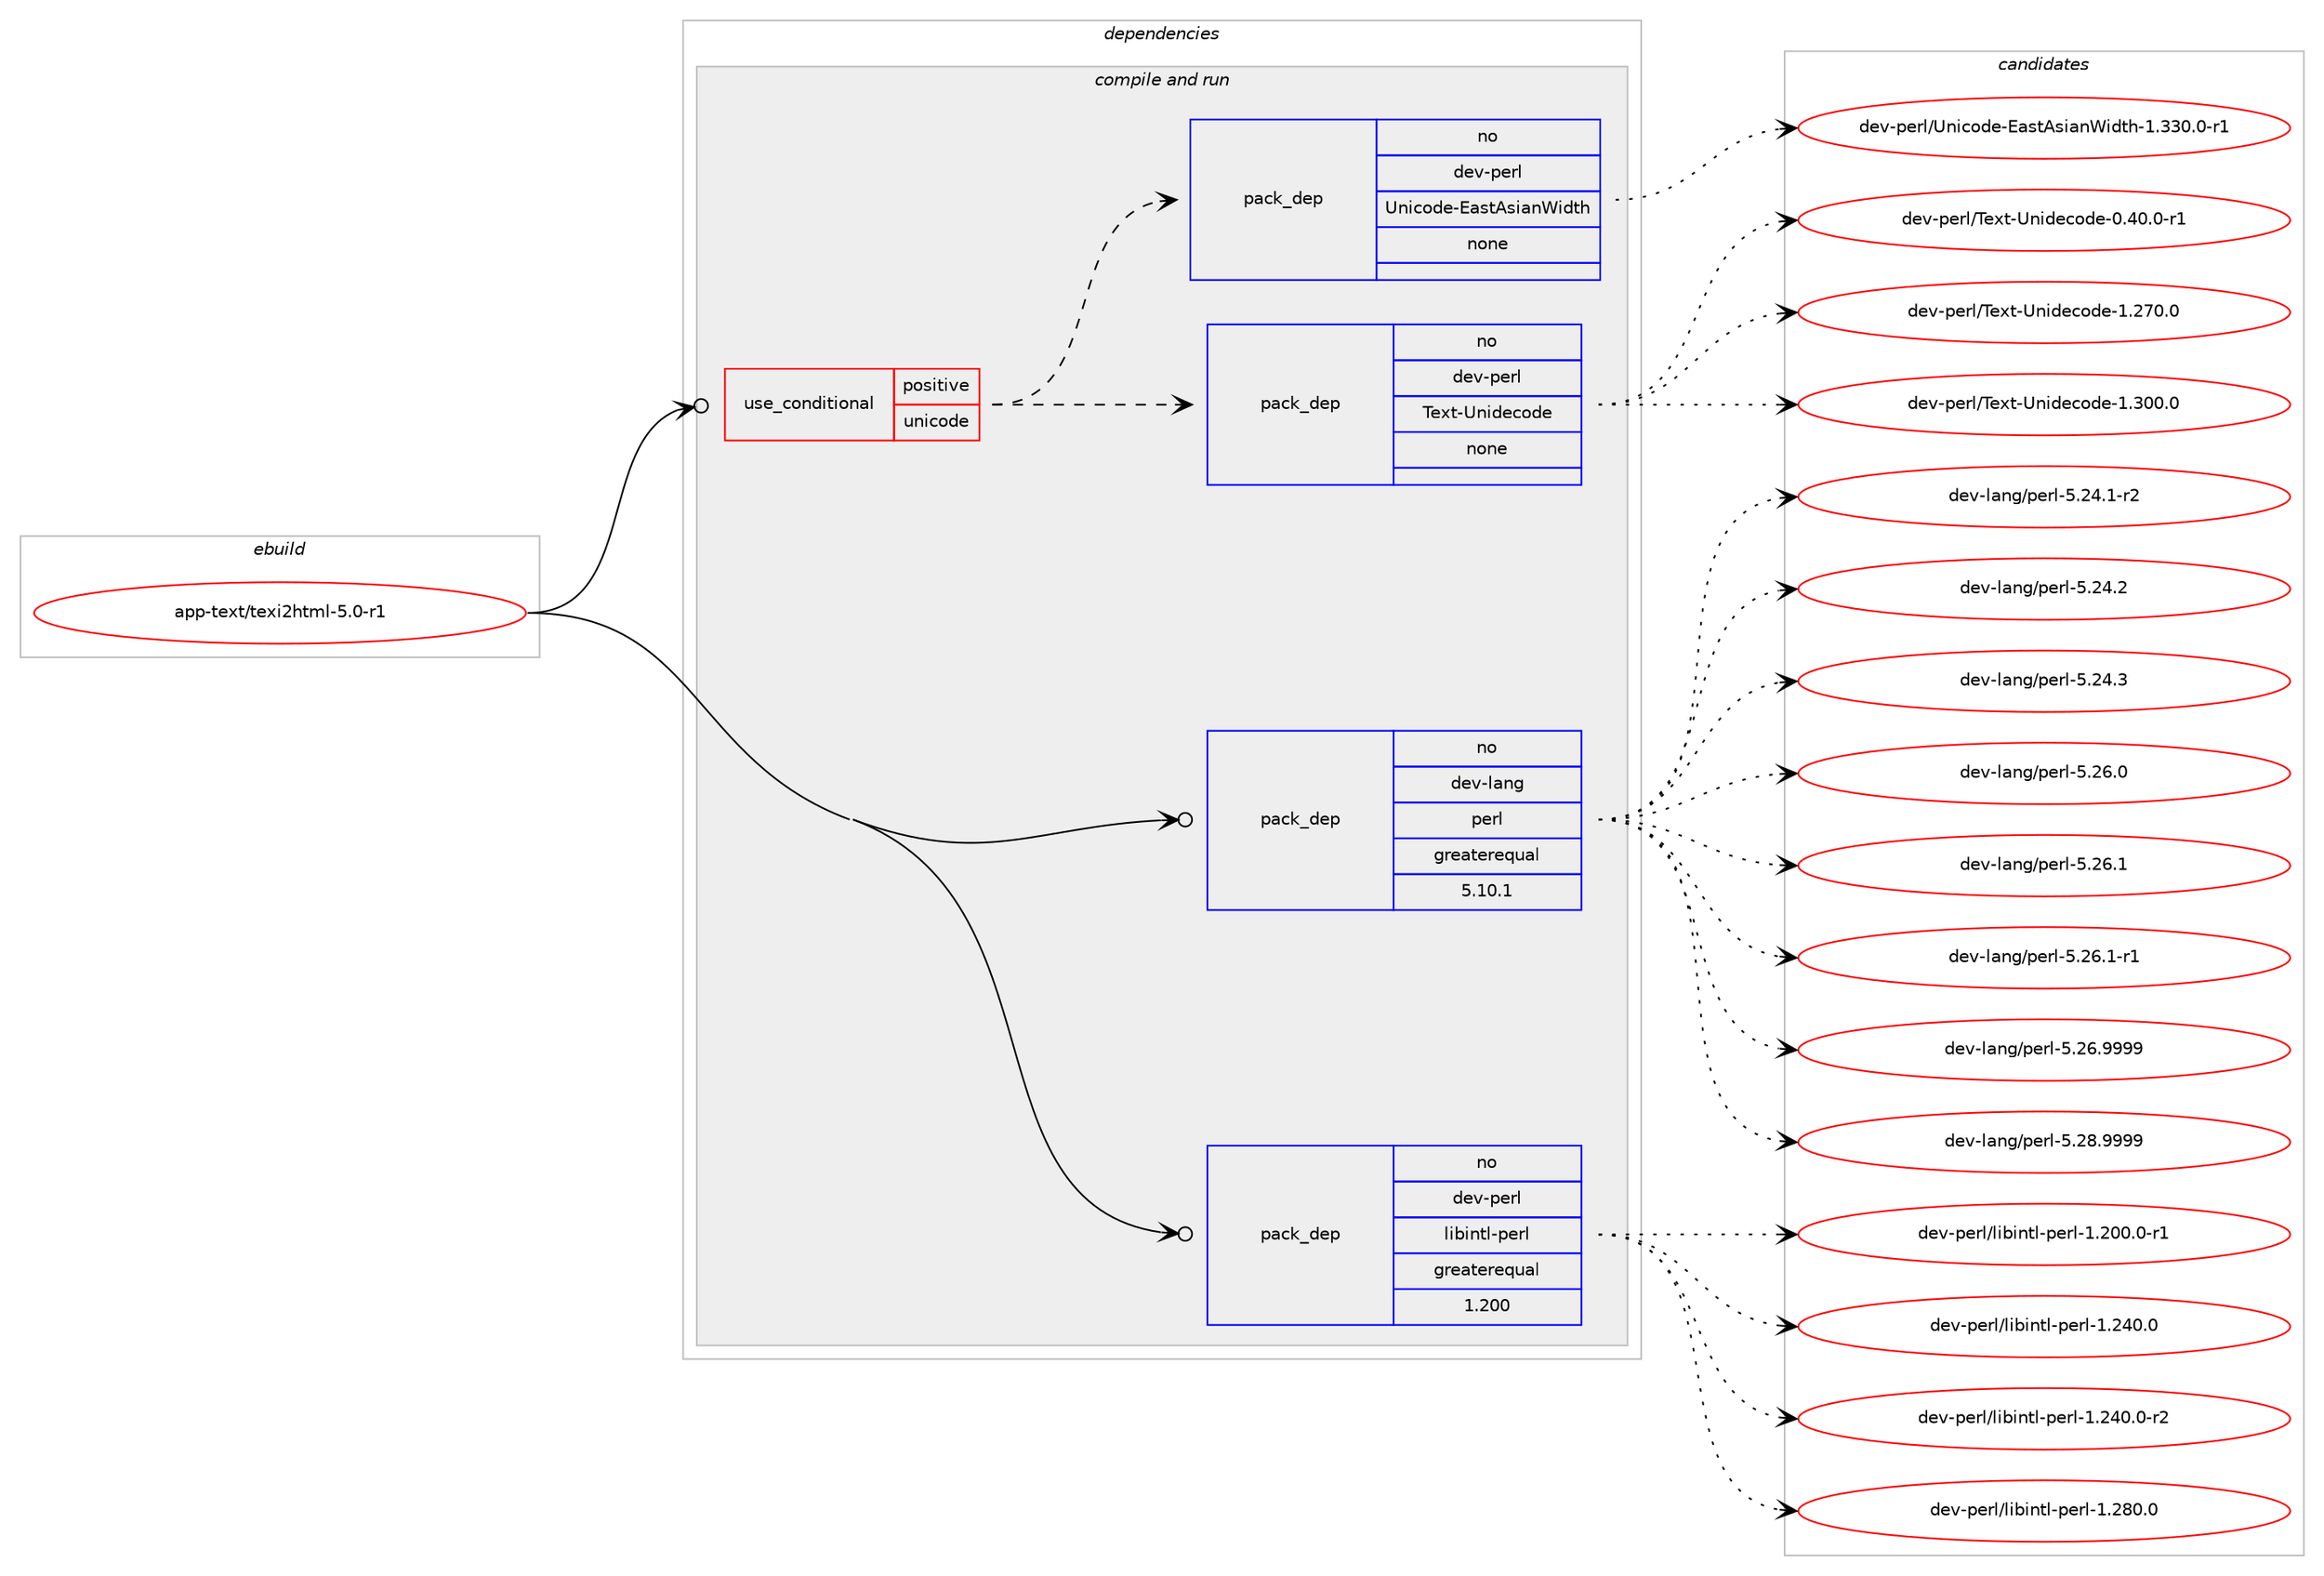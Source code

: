digraph prolog {

# *************
# Graph options
# *************

newrank=true;
concentrate=true;
compound=true;
graph [rankdir=LR,fontname=Helvetica,fontsize=10,ranksep=1.5];#, ranksep=2.5, nodesep=0.2];
edge  [arrowhead=vee];
node  [fontname=Helvetica,fontsize=10];

# **********
# The ebuild
# **********

subgraph cluster_leftcol {
color=gray;
rank=same;
label=<<i>ebuild</i>>;
id [label="app-text/texi2html-5.0-r1", color=red, width=4, href="../app-text/texi2html-5.0-r1.svg"];
}

# ****************
# The dependencies
# ****************

subgraph cluster_midcol {
color=gray;
label=<<i>dependencies</i>>;
subgraph cluster_compile {
fillcolor="#eeeeee";
style=filled;
label=<<i>compile</i>>;
}
subgraph cluster_compileandrun {
fillcolor="#eeeeee";
style=filled;
label=<<i>compile and run</i>>;
subgraph cond15236 {
dependency60839 [label=<<TABLE BORDER="0" CELLBORDER="1" CELLSPACING="0" CELLPADDING="4"><TR><TD ROWSPAN="3" CELLPADDING="10">use_conditional</TD></TR><TR><TD>positive</TD></TR><TR><TD>unicode</TD></TR></TABLE>>, shape=none, color=red];
subgraph pack44466 {
dependency60840 [label=<<TABLE BORDER="0" CELLBORDER="1" CELLSPACING="0" CELLPADDING="4" WIDTH="220"><TR><TD ROWSPAN="6" CELLPADDING="30">pack_dep</TD></TR><TR><TD WIDTH="110">no</TD></TR><TR><TD>dev-perl</TD></TR><TR><TD>Text-Unidecode</TD></TR><TR><TD>none</TD></TR><TR><TD></TD></TR></TABLE>>, shape=none, color=blue];
}
dependency60839:e -> dependency60840:w [weight=20,style="dashed",arrowhead="vee"];
subgraph pack44467 {
dependency60841 [label=<<TABLE BORDER="0" CELLBORDER="1" CELLSPACING="0" CELLPADDING="4" WIDTH="220"><TR><TD ROWSPAN="6" CELLPADDING="30">pack_dep</TD></TR><TR><TD WIDTH="110">no</TD></TR><TR><TD>dev-perl</TD></TR><TR><TD>Unicode-EastAsianWidth</TD></TR><TR><TD>none</TD></TR><TR><TD></TD></TR></TABLE>>, shape=none, color=blue];
}
dependency60839:e -> dependency60841:w [weight=20,style="dashed",arrowhead="vee"];
}
id:e -> dependency60839:w [weight=20,style="solid",arrowhead="odotvee"];
subgraph pack44468 {
dependency60842 [label=<<TABLE BORDER="0" CELLBORDER="1" CELLSPACING="0" CELLPADDING="4" WIDTH="220"><TR><TD ROWSPAN="6" CELLPADDING="30">pack_dep</TD></TR><TR><TD WIDTH="110">no</TD></TR><TR><TD>dev-lang</TD></TR><TR><TD>perl</TD></TR><TR><TD>greaterequal</TD></TR><TR><TD>5.10.1</TD></TR></TABLE>>, shape=none, color=blue];
}
id:e -> dependency60842:w [weight=20,style="solid",arrowhead="odotvee"];
subgraph pack44469 {
dependency60843 [label=<<TABLE BORDER="0" CELLBORDER="1" CELLSPACING="0" CELLPADDING="4" WIDTH="220"><TR><TD ROWSPAN="6" CELLPADDING="30">pack_dep</TD></TR><TR><TD WIDTH="110">no</TD></TR><TR><TD>dev-perl</TD></TR><TR><TD>libintl-perl</TD></TR><TR><TD>greaterequal</TD></TR><TR><TD>1.200</TD></TR></TABLE>>, shape=none, color=blue];
}
id:e -> dependency60843:w [weight=20,style="solid",arrowhead="odotvee"];
}
subgraph cluster_run {
fillcolor="#eeeeee";
style=filled;
label=<<i>run</i>>;
}
}

# **************
# The candidates
# **************

subgraph cluster_choices {
rank=same;
color=gray;
label=<<i>candidates</i>>;

subgraph choice44466 {
color=black;
nodesep=1;
choice100101118451121011141084784101120116458511010510010199111100101454846524846484511449 [label="dev-perl/Text-Unidecode-0.40.0-r1", color=red, width=4,href="../dev-perl/Text-Unidecode-0.40.0-r1.svg"];
choice1001011184511210111410847841011201164585110105100101991111001014549465055484648 [label="dev-perl/Text-Unidecode-1.270.0", color=red, width=4,href="../dev-perl/Text-Unidecode-1.270.0.svg"];
choice1001011184511210111410847841011201164585110105100101991111001014549465148484648 [label="dev-perl/Text-Unidecode-1.300.0", color=red, width=4,href="../dev-perl/Text-Unidecode-1.300.0.svg"];
dependency60840:e -> choice100101118451121011141084784101120116458511010510010199111100101454846524846484511449:w [style=dotted,weight="100"];
dependency60840:e -> choice1001011184511210111410847841011201164585110105100101991111001014549465055484648:w [style=dotted,weight="100"];
dependency60840:e -> choice1001011184511210111410847841011201164585110105100101991111001014549465148484648:w [style=dotted,weight="100"];
}
subgraph choice44467 {
color=black;
nodesep=1;
choice1001011184511210111410847851101059911110010145699711511665115105971108710510011610445494651514846484511449 [label="dev-perl/Unicode-EastAsianWidth-1.330.0-r1", color=red, width=4,href="../dev-perl/Unicode-EastAsianWidth-1.330.0-r1.svg"];
dependency60841:e -> choice1001011184511210111410847851101059911110010145699711511665115105971108710510011610445494651514846484511449:w [style=dotted,weight="100"];
}
subgraph choice44468 {
color=black;
nodesep=1;
choice100101118451089711010347112101114108455346505246494511450 [label="dev-lang/perl-5.24.1-r2", color=red, width=4,href="../dev-lang/perl-5.24.1-r2.svg"];
choice10010111845108971101034711210111410845534650524650 [label="dev-lang/perl-5.24.2", color=red, width=4,href="../dev-lang/perl-5.24.2.svg"];
choice10010111845108971101034711210111410845534650524651 [label="dev-lang/perl-5.24.3", color=red, width=4,href="../dev-lang/perl-5.24.3.svg"];
choice10010111845108971101034711210111410845534650544648 [label="dev-lang/perl-5.26.0", color=red, width=4,href="../dev-lang/perl-5.26.0.svg"];
choice10010111845108971101034711210111410845534650544649 [label="dev-lang/perl-5.26.1", color=red, width=4,href="../dev-lang/perl-5.26.1.svg"];
choice100101118451089711010347112101114108455346505446494511449 [label="dev-lang/perl-5.26.1-r1", color=red, width=4,href="../dev-lang/perl-5.26.1-r1.svg"];
choice10010111845108971101034711210111410845534650544657575757 [label="dev-lang/perl-5.26.9999", color=red, width=4,href="../dev-lang/perl-5.26.9999.svg"];
choice10010111845108971101034711210111410845534650564657575757 [label="dev-lang/perl-5.28.9999", color=red, width=4,href="../dev-lang/perl-5.28.9999.svg"];
dependency60842:e -> choice100101118451089711010347112101114108455346505246494511450:w [style=dotted,weight="100"];
dependency60842:e -> choice10010111845108971101034711210111410845534650524650:w [style=dotted,weight="100"];
dependency60842:e -> choice10010111845108971101034711210111410845534650524651:w [style=dotted,weight="100"];
dependency60842:e -> choice10010111845108971101034711210111410845534650544648:w [style=dotted,weight="100"];
dependency60842:e -> choice10010111845108971101034711210111410845534650544649:w [style=dotted,weight="100"];
dependency60842:e -> choice100101118451089711010347112101114108455346505446494511449:w [style=dotted,weight="100"];
dependency60842:e -> choice10010111845108971101034711210111410845534650544657575757:w [style=dotted,weight="100"];
dependency60842:e -> choice10010111845108971101034711210111410845534650564657575757:w [style=dotted,weight="100"];
}
subgraph choice44469 {
color=black;
nodesep=1;
choice1001011184511210111410847108105981051101161084511210111410845494650484846484511449 [label="dev-perl/libintl-perl-1.200.0-r1", color=red, width=4,href="../dev-perl/libintl-perl-1.200.0-r1.svg"];
choice100101118451121011141084710810598105110116108451121011141084549465052484648 [label="dev-perl/libintl-perl-1.240.0", color=red, width=4,href="../dev-perl/libintl-perl-1.240.0.svg"];
choice1001011184511210111410847108105981051101161084511210111410845494650524846484511450 [label="dev-perl/libintl-perl-1.240.0-r2", color=red, width=4,href="../dev-perl/libintl-perl-1.240.0-r2.svg"];
choice100101118451121011141084710810598105110116108451121011141084549465056484648 [label="dev-perl/libintl-perl-1.280.0", color=red, width=4,href="../dev-perl/libintl-perl-1.280.0.svg"];
dependency60843:e -> choice1001011184511210111410847108105981051101161084511210111410845494650484846484511449:w [style=dotted,weight="100"];
dependency60843:e -> choice100101118451121011141084710810598105110116108451121011141084549465052484648:w [style=dotted,weight="100"];
dependency60843:e -> choice1001011184511210111410847108105981051101161084511210111410845494650524846484511450:w [style=dotted,weight="100"];
dependency60843:e -> choice100101118451121011141084710810598105110116108451121011141084549465056484648:w [style=dotted,weight="100"];
}
}

}
